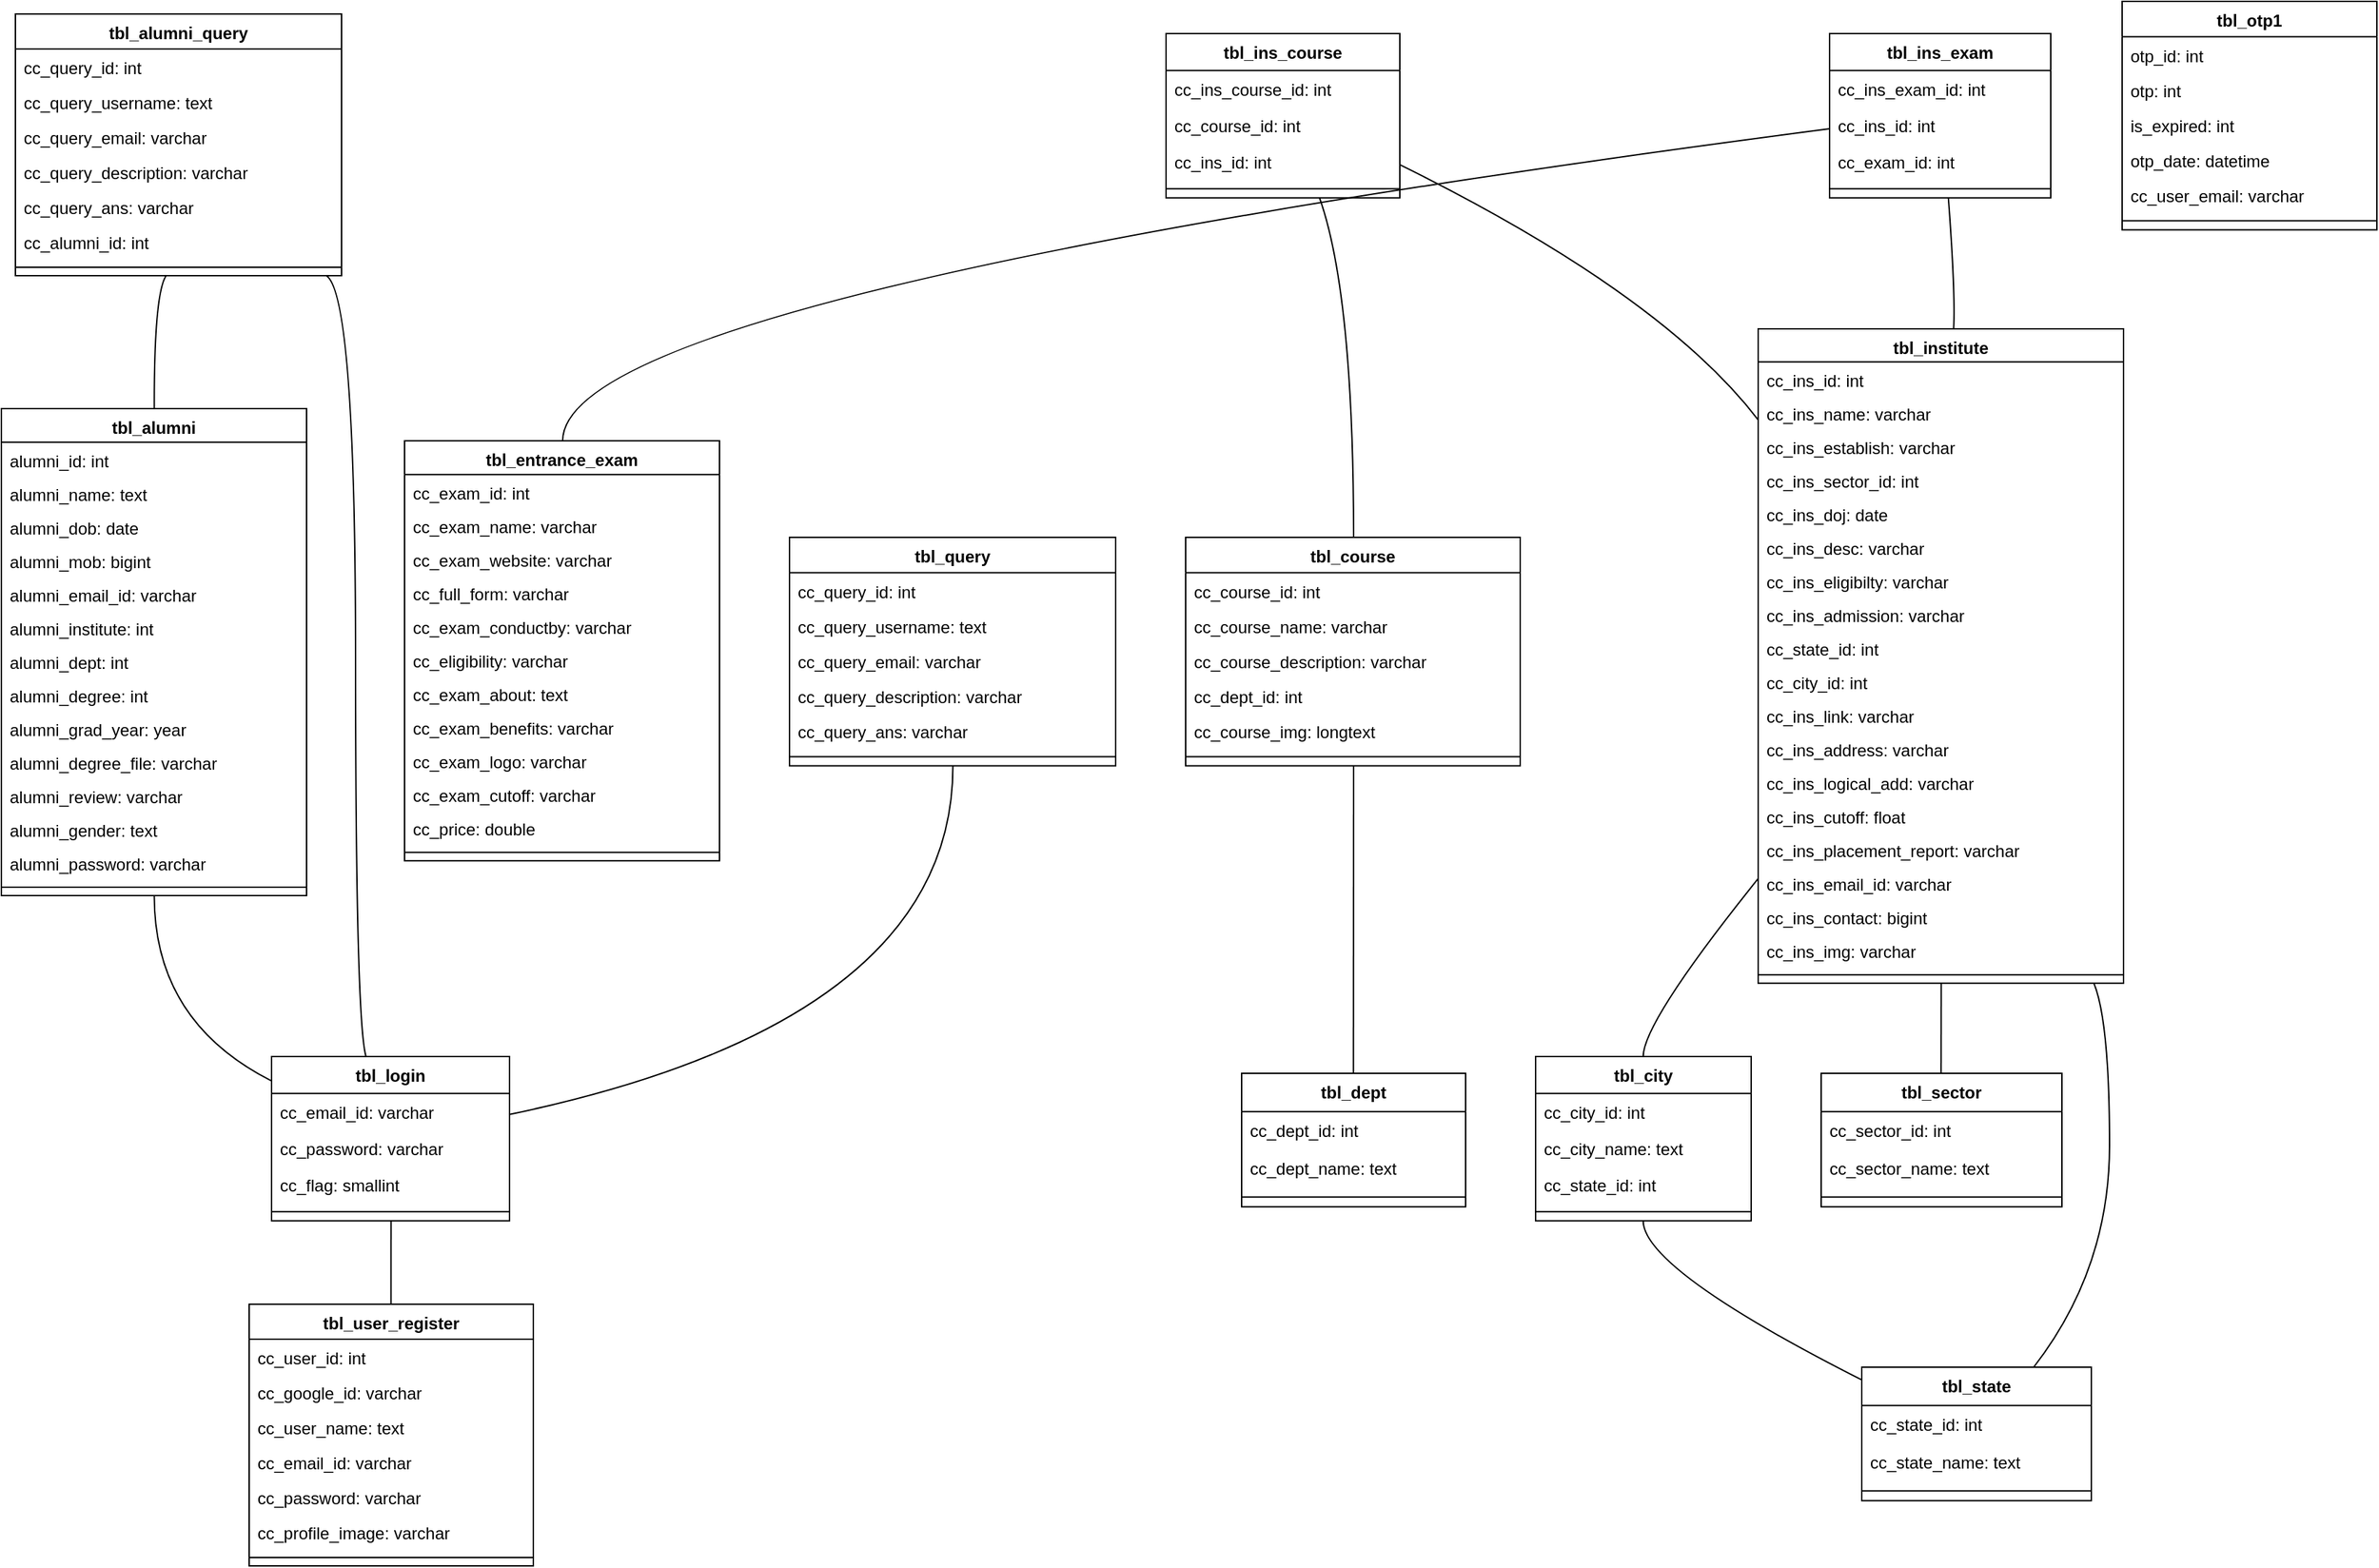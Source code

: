 <mxfile version="24.2.7" type="device">
  <diagram name="Page-1" id="rAlJYgEOW0MZDxXHGkyd">
    <mxGraphModel dx="1214" dy="634" grid="1" gridSize="10" guides="1" tooltips="1" connect="1" arrows="1" fold="1" page="1" pageScale="1" pageWidth="1100" pageHeight="850" math="0" shadow="0">
      <root>
        <mxCell id="0" />
        <mxCell id="1" parent="0" />
        <mxCell id="ZHbSipFLGOcUemErAdvM-1" value="tbl_alumni" style="swimlane;fontStyle=1;align=center;verticalAlign=top;childLayout=stackLayout;horizontal=1;startSize=23.962;horizontalStack=0;resizeParent=1;resizeParentMax=0;resizeLast=0;collapsible=0;marginBottom=0;" vertex="1" parent="1">
          <mxGeometry x="20" y="322" width="218" height="347.962" as="geometry" />
        </mxCell>
        <mxCell id="ZHbSipFLGOcUemErAdvM-2" value="alumni_id: int" style="text;strokeColor=none;fillColor=none;align=left;verticalAlign=top;spacingLeft=4;spacingRight=4;overflow=hidden;rotatable=0;points=[[0,0.5],[1,0.5]];portConstraint=eastwest;" vertex="1" parent="ZHbSipFLGOcUemErAdvM-1">
          <mxGeometry y="23.962" width="218" height="24" as="geometry" />
        </mxCell>
        <mxCell id="ZHbSipFLGOcUemErAdvM-3" value="alumni_name: text" style="text;strokeColor=none;fillColor=none;align=left;verticalAlign=top;spacingLeft=4;spacingRight=4;overflow=hidden;rotatable=0;points=[[0,0.5],[1,0.5]];portConstraint=eastwest;" vertex="1" parent="ZHbSipFLGOcUemErAdvM-1">
          <mxGeometry y="47.962" width="218" height="24" as="geometry" />
        </mxCell>
        <mxCell id="ZHbSipFLGOcUemErAdvM-4" value="alumni_dob: date" style="text;strokeColor=none;fillColor=none;align=left;verticalAlign=top;spacingLeft=4;spacingRight=4;overflow=hidden;rotatable=0;points=[[0,0.5],[1,0.5]];portConstraint=eastwest;" vertex="1" parent="ZHbSipFLGOcUemErAdvM-1">
          <mxGeometry y="71.962" width="218" height="24" as="geometry" />
        </mxCell>
        <mxCell id="ZHbSipFLGOcUemErAdvM-5" value="alumni_mob: bigint" style="text;strokeColor=none;fillColor=none;align=left;verticalAlign=top;spacingLeft=4;spacingRight=4;overflow=hidden;rotatable=0;points=[[0,0.5],[1,0.5]];portConstraint=eastwest;" vertex="1" parent="ZHbSipFLGOcUemErAdvM-1">
          <mxGeometry y="95.962" width="218" height="24" as="geometry" />
        </mxCell>
        <mxCell id="ZHbSipFLGOcUemErAdvM-6" value="alumni_email_id: varchar" style="text;strokeColor=none;fillColor=none;align=left;verticalAlign=top;spacingLeft=4;spacingRight=4;overflow=hidden;rotatable=0;points=[[0,0.5],[1,0.5]];portConstraint=eastwest;" vertex="1" parent="ZHbSipFLGOcUemErAdvM-1">
          <mxGeometry y="119.962" width="218" height="24" as="geometry" />
        </mxCell>
        <mxCell id="ZHbSipFLGOcUemErAdvM-7" value="alumni_institute: int" style="text;strokeColor=none;fillColor=none;align=left;verticalAlign=top;spacingLeft=4;spacingRight=4;overflow=hidden;rotatable=0;points=[[0,0.5],[1,0.5]];portConstraint=eastwest;" vertex="1" parent="ZHbSipFLGOcUemErAdvM-1">
          <mxGeometry y="143.962" width="218" height="24" as="geometry" />
        </mxCell>
        <mxCell id="ZHbSipFLGOcUemErAdvM-8" value="alumni_dept: int" style="text;strokeColor=none;fillColor=none;align=left;verticalAlign=top;spacingLeft=4;spacingRight=4;overflow=hidden;rotatable=0;points=[[0,0.5],[1,0.5]];portConstraint=eastwest;" vertex="1" parent="ZHbSipFLGOcUemErAdvM-1">
          <mxGeometry y="167.962" width="218" height="24" as="geometry" />
        </mxCell>
        <mxCell id="ZHbSipFLGOcUemErAdvM-9" value="alumni_degree: int" style="text;strokeColor=none;fillColor=none;align=left;verticalAlign=top;spacingLeft=4;spacingRight=4;overflow=hidden;rotatable=0;points=[[0,0.5],[1,0.5]];portConstraint=eastwest;" vertex="1" parent="ZHbSipFLGOcUemErAdvM-1">
          <mxGeometry y="191.962" width="218" height="24" as="geometry" />
        </mxCell>
        <mxCell id="ZHbSipFLGOcUemErAdvM-10" value="alumni_grad_year: year" style="text;strokeColor=none;fillColor=none;align=left;verticalAlign=top;spacingLeft=4;spacingRight=4;overflow=hidden;rotatable=0;points=[[0,0.5],[1,0.5]];portConstraint=eastwest;" vertex="1" parent="ZHbSipFLGOcUemErAdvM-1">
          <mxGeometry y="215.962" width="218" height="24" as="geometry" />
        </mxCell>
        <mxCell id="ZHbSipFLGOcUemErAdvM-11" value="alumni_degree_file: varchar" style="text;strokeColor=none;fillColor=none;align=left;verticalAlign=top;spacingLeft=4;spacingRight=4;overflow=hidden;rotatable=0;points=[[0,0.5],[1,0.5]];portConstraint=eastwest;" vertex="1" parent="ZHbSipFLGOcUemErAdvM-1">
          <mxGeometry y="239.962" width="218" height="24" as="geometry" />
        </mxCell>
        <mxCell id="ZHbSipFLGOcUemErAdvM-12" value="alumni_review: varchar" style="text;strokeColor=none;fillColor=none;align=left;verticalAlign=top;spacingLeft=4;spacingRight=4;overflow=hidden;rotatable=0;points=[[0,0.5],[1,0.5]];portConstraint=eastwest;" vertex="1" parent="ZHbSipFLGOcUemErAdvM-1">
          <mxGeometry y="263.962" width="218" height="24" as="geometry" />
        </mxCell>
        <mxCell id="ZHbSipFLGOcUemErAdvM-13" value="alumni_gender: text" style="text;strokeColor=none;fillColor=none;align=left;verticalAlign=top;spacingLeft=4;spacingRight=4;overflow=hidden;rotatable=0;points=[[0,0.5],[1,0.5]];portConstraint=eastwest;" vertex="1" parent="ZHbSipFLGOcUemErAdvM-1">
          <mxGeometry y="287.962" width="218" height="24" as="geometry" />
        </mxCell>
        <mxCell id="ZHbSipFLGOcUemErAdvM-14" value="alumni_password: varchar" style="text;strokeColor=none;fillColor=none;align=left;verticalAlign=top;spacingLeft=4;spacingRight=4;overflow=hidden;rotatable=0;points=[[0,0.5],[1,0.5]];portConstraint=eastwest;" vertex="1" parent="ZHbSipFLGOcUemErAdvM-1">
          <mxGeometry y="311.962" width="218" height="24" as="geometry" />
        </mxCell>
        <mxCell id="ZHbSipFLGOcUemErAdvM-15" style="line;strokeWidth=1;fillColor=none;align=left;verticalAlign=middle;spacingTop=-1;spacingLeft=3;spacingRight=3;rotatable=0;labelPosition=right;points=[];portConstraint=eastwest;strokeColor=inherit;" vertex="1" parent="ZHbSipFLGOcUemErAdvM-1">
          <mxGeometry y="335.962" width="218" height="12" as="geometry" />
        </mxCell>
        <mxCell id="ZHbSipFLGOcUemErAdvM-16" value="tbl_alumni_query" style="swimlane;fontStyle=1;align=center;verticalAlign=top;childLayout=stackLayout;horizontal=1;startSize=24.963;horizontalStack=0;resizeParent=1;resizeParentMax=0;resizeLast=0;collapsible=0;marginBottom=0;" vertex="1" parent="1">
          <mxGeometry x="30" y="40" width="233" height="186.963" as="geometry" />
        </mxCell>
        <mxCell id="ZHbSipFLGOcUemErAdvM-17" value="cc_query_id: int" style="text;strokeColor=none;fillColor=none;align=left;verticalAlign=top;spacingLeft=4;spacingRight=4;overflow=hidden;rotatable=0;points=[[0,0.5],[1,0.5]];portConstraint=eastwest;" vertex="1" parent="ZHbSipFLGOcUemErAdvM-16">
          <mxGeometry y="24.963" width="233" height="25" as="geometry" />
        </mxCell>
        <mxCell id="ZHbSipFLGOcUemErAdvM-18" value="cc_query_username: text" style="text;strokeColor=none;fillColor=none;align=left;verticalAlign=top;spacingLeft=4;spacingRight=4;overflow=hidden;rotatable=0;points=[[0,0.5],[1,0.5]];portConstraint=eastwest;" vertex="1" parent="ZHbSipFLGOcUemErAdvM-16">
          <mxGeometry y="49.963" width="233" height="25" as="geometry" />
        </mxCell>
        <mxCell id="ZHbSipFLGOcUemErAdvM-19" value="cc_query_email: varchar" style="text;strokeColor=none;fillColor=none;align=left;verticalAlign=top;spacingLeft=4;spacingRight=4;overflow=hidden;rotatable=0;points=[[0,0.5],[1,0.5]];portConstraint=eastwest;" vertex="1" parent="ZHbSipFLGOcUemErAdvM-16">
          <mxGeometry y="74.963" width="233" height="25" as="geometry" />
        </mxCell>
        <mxCell id="ZHbSipFLGOcUemErAdvM-20" value="cc_query_description: varchar" style="text;strokeColor=none;fillColor=none;align=left;verticalAlign=top;spacingLeft=4;spacingRight=4;overflow=hidden;rotatable=0;points=[[0,0.5],[1,0.5]];portConstraint=eastwest;" vertex="1" parent="ZHbSipFLGOcUemErAdvM-16">
          <mxGeometry y="99.963" width="233" height="25" as="geometry" />
        </mxCell>
        <mxCell id="ZHbSipFLGOcUemErAdvM-21" value="cc_query_ans: varchar" style="text;strokeColor=none;fillColor=none;align=left;verticalAlign=top;spacingLeft=4;spacingRight=4;overflow=hidden;rotatable=0;points=[[0,0.5],[1,0.5]];portConstraint=eastwest;" vertex="1" parent="ZHbSipFLGOcUemErAdvM-16">
          <mxGeometry y="124.963" width="233" height="25" as="geometry" />
        </mxCell>
        <mxCell id="ZHbSipFLGOcUemErAdvM-22" value="cc_alumni_id: int" style="text;strokeColor=none;fillColor=none;align=left;verticalAlign=top;spacingLeft=4;spacingRight=4;overflow=hidden;rotatable=0;points=[[0,0.5],[1,0.5]];portConstraint=eastwest;" vertex="1" parent="ZHbSipFLGOcUemErAdvM-16">
          <mxGeometry y="149.963" width="233" height="25" as="geometry" />
        </mxCell>
        <mxCell id="ZHbSipFLGOcUemErAdvM-23" style="line;strokeWidth=1;fillColor=none;align=left;verticalAlign=middle;spacingTop=-1;spacingLeft=3;spacingRight=3;rotatable=0;labelPosition=right;points=[];portConstraint=eastwest;strokeColor=inherit;" vertex="1" parent="ZHbSipFLGOcUemErAdvM-16">
          <mxGeometry y="174.963" width="233" height="12" as="geometry" />
        </mxCell>
        <mxCell id="ZHbSipFLGOcUemErAdvM-24" value="tbl_city" style="swimlane;fontStyle=1;align=center;verticalAlign=top;childLayout=stackLayout;horizontal=1;startSize=26.346;horizontalStack=0;resizeParent=1;resizeParentMax=0;resizeLast=0;collapsible=0;marginBottom=0;" vertex="1" parent="1">
          <mxGeometry x="1116" y="785" width="154" height="117.346" as="geometry" />
        </mxCell>
        <mxCell id="ZHbSipFLGOcUemErAdvM-25" value="cc_city_id: int" style="text;strokeColor=none;fillColor=none;align=left;verticalAlign=top;spacingLeft=4;spacingRight=4;overflow=hidden;rotatable=0;points=[[0,0.5],[1,0.5]];portConstraint=eastwest;" vertex="1" parent="ZHbSipFLGOcUemErAdvM-24">
          <mxGeometry y="26.346" width="154" height="26" as="geometry" />
        </mxCell>
        <mxCell id="ZHbSipFLGOcUemErAdvM-26" value="cc_city_name: text" style="text;strokeColor=none;fillColor=none;align=left;verticalAlign=top;spacingLeft=4;spacingRight=4;overflow=hidden;rotatable=0;points=[[0,0.5],[1,0.5]];portConstraint=eastwest;" vertex="1" parent="ZHbSipFLGOcUemErAdvM-24">
          <mxGeometry y="52.346" width="154" height="26" as="geometry" />
        </mxCell>
        <mxCell id="ZHbSipFLGOcUemErAdvM-27" value="cc_state_id: int" style="text;strokeColor=none;fillColor=none;align=left;verticalAlign=top;spacingLeft=4;spacingRight=4;overflow=hidden;rotatable=0;points=[[0,0.5],[1,0.5]];portConstraint=eastwest;" vertex="1" parent="ZHbSipFLGOcUemErAdvM-24">
          <mxGeometry y="78.346" width="154" height="26" as="geometry" />
        </mxCell>
        <mxCell id="ZHbSipFLGOcUemErAdvM-28" style="line;strokeWidth=1;fillColor=none;align=left;verticalAlign=middle;spacingTop=-1;spacingLeft=3;spacingRight=3;rotatable=0;labelPosition=right;points=[];portConstraint=eastwest;strokeColor=inherit;" vertex="1" parent="ZHbSipFLGOcUemErAdvM-24">
          <mxGeometry y="104.346" width="154" height="13" as="geometry" />
        </mxCell>
        <mxCell id="ZHbSipFLGOcUemErAdvM-29" value="tbl_course" style="swimlane;fontStyle=1;align=center;verticalAlign=top;childLayout=stackLayout;horizontal=1;startSize=25.282;horizontalStack=0;resizeParent=1;resizeParentMax=0;resizeLast=0;collapsible=0;marginBottom=0;" vertex="1" parent="1">
          <mxGeometry x="866" y="414" width="239" height="163.282" as="geometry" />
        </mxCell>
        <mxCell id="ZHbSipFLGOcUemErAdvM-30" value="cc_course_id: int" style="text;strokeColor=none;fillColor=none;align=left;verticalAlign=top;spacingLeft=4;spacingRight=4;overflow=hidden;rotatable=0;points=[[0,0.5],[1,0.5]];portConstraint=eastwest;" vertex="1" parent="ZHbSipFLGOcUemErAdvM-29">
          <mxGeometry y="25.282" width="239" height="25" as="geometry" />
        </mxCell>
        <mxCell id="ZHbSipFLGOcUemErAdvM-31" value="cc_course_name: varchar" style="text;strokeColor=none;fillColor=none;align=left;verticalAlign=top;spacingLeft=4;spacingRight=4;overflow=hidden;rotatable=0;points=[[0,0.5],[1,0.5]];portConstraint=eastwest;" vertex="1" parent="ZHbSipFLGOcUemErAdvM-29">
          <mxGeometry y="50.282" width="239" height="25" as="geometry" />
        </mxCell>
        <mxCell id="ZHbSipFLGOcUemErAdvM-32" value="cc_course_description: varchar" style="text;strokeColor=none;fillColor=none;align=left;verticalAlign=top;spacingLeft=4;spacingRight=4;overflow=hidden;rotatable=0;points=[[0,0.5],[1,0.5]];portConstraint=eastwest;" vertex="1" parent="ZHbSipFLGOcUemErAdvM-29">
          <mxGeometry y="75.282" width="239" height="25" as="geometry" />
        </mxCell>
        <mxCell id="ZHbSipFLGOcUemErAdvM-33" value="cc_dept_id: int" style="text;strokeColor=none;fillColor=none;align=left;verticalAlign=top;spacingLeft=4;spacingRight=4;overflow=hidden;rotatable=0;points=[[0,0.5],[1,0.5]];portConstraint=eastwest;" vertex="1" parent="ZHbSipFLGOcUemErAdvM-29">
          <mxGeometry y="100.282" width="239" height="25" as="geometry" />
        </mxCell>
        <mxCell id="ZHbSipFLGOcUemErAdvM-34" value="cc_course_img: longtext" style="text;strokeColor=none;fillColor=none;align=left;verticalAlign=top;spacingLeft=4;spacingRight=4;overflow=hidden;rotatable=0;points=[[0,0.5],[1,0.5]];portConstraint=eastwest;" vertex="1" parent="ZHbSipFLGOcUemErAdvM-29">
          <mxGeometry y="125.282" width="239" height="25" as="geometry" />
        </mxCell>
        <mxCell id="ZHbSipFLGOcUemErAdvM-35" style="line;strokeWidth=1;fillColor=none;align=left;verticalAlign=middle;spacingTop=-1;spacingLeft=3;spacingRight=3;rotatable=0;labelPosition=right;points=[];portConstraint=eastwest;strokeColor=inherit;" vertex="1" parent="ZHbSipFLGOcUemErAdvM-29">
          <mxGeometry y="150.282" width="239" height="13" as="geometry" />
        </mxCell>
        <mxCell id="ZHbSipFLGOcUemErAdvM-36" value="tbl_dept" style="swimlane;fontStyle=1;align=center;verticalAlign=top;childLayout=stackLayout;horizontal=1;startSize=27.333;horizontalStack=0;resizeParent=1;resizeParentMax=0;resizeLast=0;collapsible=0;marginBottom=0;" vertex="1" parent="1">
          <mxGeometry x="906" y="797" width="160" height="95.333" as="geometry" />
        </mxCell>
        <mxCell id="ZHbSipFLGOcUemErAdvM-37" value="cc_dept_id: int" style="text;strokeColor=none;fillColor=none;align=left;verticalAlign=top;spacingLeft=4;spacingRight=4;overflow=hidden;rotatable=0;points=[[0,0.5],[1,0.5]];portConstraint=eastwest;" vertex="1" parent="ZHbSipFLGOcUemErAdvM-36">
          <mxGeometry y="27.333" width="160" height="27" as="geometry" />
        </mxCell>
        <mxCell id="ZHbSipFLGOcUemErAdvM-38" value="cc_dept_name: text" style="text;strokeColor=none;fillColor=none;align=left;verticalAlign=top;spacingLeft=4;spacingRight=4;overflow=hidden;rotatable=0;points=[[0,0.5],[1,0.5]];portConstraint=eastwest;" vertex="1" parent="ZHbSipFLGOcUemErAdvM-36">
          <mxGeometry y="54.333" width="160" height="27" as="geometry" />
        </mxCell>
        <mxCell id="ZHbSipFLGOcUemErAdvM-39" style="line;strokeWidth=1;fillColor=none;align=left;verticalAlign=middle;spacingTop=-1;spacingLeft=3;spacingRight=3;rotatable=0;labelPosition=right;points=[];portConstraint=eastwest;strokeColor=inherit;" vertex="1" parent="ZHbSipFLGOcUemErAdvM-36">
          <mxGeometry y="81.333" width="160" height="14" as="geometry" />
        </mxCell>
        <mxCell id="ZHbSipFLGOcUemErAdvM-40" value="tbl_entrance_exam" style="swimlane;fontStyle=1;align=center;verticalAlign=top;childLayout=stackLayout;horizontal=1;startSize=24.133;horizontalStack=0;resizeParent=1;resizeParentMax=0;resizeLast=0;collapsible=0;marginBottom=0;" vertex="1" parent="1">
          <mxGeometry x="308" y="345" width="225" height="300.133" as="geometry" />
        </mxCell>
        <mxCell id="ZHbSipFLGOcUemErAdvM-41" value="cc_exam_id: int" style="text;strokeColor=none;fillColor=none;align=left;verticalAlign=top;spacingLeft=4;spacingRight=4;overflow=hidden;rotatable=0;points=[[0,0.5],[1,0.5]];portConstraint=eastwest;" vertex="1" parent="ZHbSipFLGOcUemErAdvM-40">
          <mxGeometry y="24.133" width="225" height="24" as="geometry" />
        </mxCell>
        <mxCell id="ZHbSipFLGOcUemErAdvM-42" value="cc_exam_name: varchar" style="text;strokeColor=none;fillColor=none;align=left;verticalAlign=top;spacingLeft=4;spacingRight=4;overflow=hidden;rotatable=0;points=[[0,0.5],[1,0.5]];portConstraint=eastwest;" vertex="1" parent="ZHbSipFLGOcUemErAdvM-40">
          <mxGeometry y="48.133" width="225" height="24" as="geometry" />
        </mxCell>
        <mxCell id="ZHbSipFLGOcUemErAdvM-43" value="cc_exam_website: varchar" style="text;strokeColor=none;fillColor=none;align=left;verticalAlign=top;spacingLeft=4;spacingRight=4;overflow=hidden;rotatable=0;points=[[0,0.5],[1,0.5]];portConstraint=eastwest;" vertex="1" parent="ZHbSipFLGOcUemErAdvM-40">
          <mxGeometry y="72.133" width="225" height="24" as="geometry" />
        </mxCell>
        <mxCell id="ZHbSipFLGOcUemErAdvM-44" value="cc_full_form: varchar" style="text;strokeColor=none;fillColor=none;align=left;verticalAlign=top;spacingLeft=4;spacingRight=4;overflow=hidden;rotatable=0;points=[[0,0.5],[1,0.5]];portConstraint=eastwest;" vertex="1" parent="ZHbSipFLGOcUemErAdvM-40">
          <mxGeometry y="96.133" width="225" height="24" as="geometry" />
        </mxCell>
        <mxCell id="ZHbSipFLGOcUemErAdvM-45" value="cc_exam_conductby: varchar" style="text;strokeColor=none;fillColor=none;align=left;verticalAlign=top;spacingLeft=4;spacingRight=4;overflow=hidden;rotatable=0;points=[[0,0.5],[1,0.5]];portConstraint=eastwest;" vertex="1" parent="ZHbSipFLGOcUemErAdvM-40">
          <mxGeometry y="120.133" width="225" height="24" as="geometry" />
        </mxCell>
        <mxCell id="ZHbSipFLGOcUemErAdvM-46" value="cc_eligibility: varchar" style="text;strokeColor=none;fillColor=none;align=left;verticalAlign=top;spacingLeft=4;spacingRight=4;overflow=hidden;rotatable=0;points=[[0,0.5],[1,0.5]];portConstraint=eastwest;" vertex="1" parent="ZHbSipFLGOcUemErAdvM-40">
          <mxGeometry y="144.133" width="225" height="24" as="geometry" />
        </mxCell>
        <mxCell id="ZHbSipFLGOcUemErAdvM-47" value="cc_exam_about: text" style="text;strokeColor=none;fillColor=none;align=left;verticalAlign=top;spacingLeft=4;spacingRight=4;overflow=hidden;rotatable=0;points=[[0,0.5],[1,0.5]];portConstraint=eastwest;" vertex="1" parent="ZHbSipFLGOcUemErAdvM-40">
          <mxGeometry y="168.133" width="225" height="24" as="geometry" />
        </mxCell>
        <mxCell id="ZHbSipFLGOcUemErAdvM-48" value="cc_exam_benefits: varchar" style="text;strokeColor=none;fillColor=none;align=left;verticalAlign=top;spacingLeft=4;spacingRight=4;overflow=hidden;rotatable=0;points=[[0,0.5],[1,0.5]];portConstraint=eastwest;" vertex="1" parent="ZHbSipFLGOcUemErAdvM-40">
          <mxGeometry y="192.133" width="225" height="24" as="geometry" />
        </mxCell>
        <mxCell id="ZHbSipFLGOcUemErAdvM-49" value="cc_exam_logo: varchar" style="text;strokeColor=none;fillColor=none;align=left;verticalAlign=top;spacingLeft=4;spacingRight=4;overflow=hidden;rotatable=0;points=[[0,0.5],[1,0.5]];portConstraint=eastwest;" vertex="1" parent="ZHbSipFLGOcUemErAdvM-40">
          <mxGeometry y="216.133" width="225" height="24" as="geometry" />
        </mxCell>
        <mxCell id="ZHbSipFLGOcUemErAdvM-50" value="cc_exam_cutoff: varchar" style="text;strokeColor=none;fillColor=none;align=left;verticalAlign=top;spacingLeft=4;spacingRight=4;overflow=hidden;rotatable=0;points=[[0,0.5],[1,0.5]];portConstraint=eastwest;" vertex="1" parent="ZHbSipFLGOcUemErAdvM-40">
          <mxGeometry y="240.133" width="225" height="24" as="geometry" />
        </mxCell>
        <mxCell id="ZHbSipFLGOcUemErAdvM-51" value="cc_price: double" style="text;strokeColor=none;fillColor=none;align=left;verticalAlign=top;spacingLeft=4;spacingRight=4;overflow=hidden;rotatable=0;points=[[0,0.5],[1,0.5]];portConstraint=eastwest;" vertex="1" parent="ZHbSipFLGOcUemErAdvM-40">
          <mxGeometry y="264.133" width="225" height="24" as="geometry" />
        </mxCell>
        <mxCell id="ZHbSipFLGOcUemErAdvM-52" style="line;strokeWidth=1;fillColor=none;align=left;verticalAlign=middle;spacingTop=-1;spacingLeft=3;spacingRight=3;rotatable=0;labelPosition=right;points=[];portConstraint=eastwest;strokeColor=inherit;" vertex="1" parent="ZHbSipFLGOcUemErAdvM-40">
          <mxGeometry y="288.133" width="225" height="12" as="geometry" />
        </mxCell>
        <mxCell id="ZHbSipFLGOcUemErAdvM-53" value="tbl_institute" style="swimlane;fontStyle=1;align=center;verticalAlign=top;childLayout=stackLayout;horizontal=1;startSize=23.687;horizontalStack=0;resizeParent=1;resizeParentMax=0;resizeLast=0;collapsible=0;marginBottom=0;" vertex="1" parent="1">
          <mxGeometry x="1275" y="265" width="261" height="467.687" as="geometry" />
        </mxCell>
        <mxCell id="ZHbSipFLGOcUemErAdvM-54" value="cc_ins_id: int" style="text;strokeColor=none;fillColor=none;align=left;verticalAlign=top;spacingLeft=4;spacingRight=4;overflow=hidden;rotatable=0;points=[[0,0.5],[1,0.5]];portConstraint=eastwest;" vertex="1" parent="ZHbSipFLGOcUemErAdvM-53">
          <mxGeometry y="23.687" width="261" height="24" as="geometry" />
        </mxCell>
        <mxCell id="ZHbSipFLGOcUemErAdvM-55" value="cc_ins_name: varchar" style="text;strokeColor=none;fillColor=none;align=left;verticalAlign=top;spacingLeft=4;spacingRight=4;overflow=hidden;rotatable=0;points=[[0,0.5],[1,0.5]];portConstraint=eastwest;" vertex="1" parent="ZHbSipFLGOcUemErAdvM-53">
          <mxGeometry y="47.687" width="261" height="24" as="geometry" />
        </mxCell>
        <mxCell id="ZHbSipFLGOcUemErAdvM-56" value="cc_ins_establish: varchar" style="text;strokeColor=none;fillColor=none;align=left;verticalAlign=top;spacingLeft=4;spacingRight=4;overflow=hidden;rotatable=0;points=[[0,0.5],[1,0.5]];portConstraint=eastwest;" vertex="1" parent="ZHbSipFLGOcUemErAdvM-53">
          <mxGeometry y="71.687" width="261" height="24" as="geometry" />
        </mxCell>
        <mxCell id="ZHbSipFLGOcUemErAdvM-57" value="cc_ins_sector_id: int" style="text;strokeColor=none;fillColor=none;align=left;verticalAlign=top;spacingLeft=4;spacingRight=4;overflow=hidden;rotatable=0;points=[[0,0.5],[1,0.5]];portConstraint=eastwest;" vertex="1" parent="ZHbSipFLGOcUemErAdvM-53">
          <mxGeometry y="95.687" width="261" height="24" as="geometry" />
        </mxCell>
        <mxCell id="ZHbSipFLGOcUemErAdvM-58" value="cc_ins_doj: date" style="text;strokeColor=none;fillColor=none;align=left;verticalAlign=top;spacingLeft=4;spacingRight=4;overflow=hidden;rotatable=0;points=[[0,0.5],[1,0.5]];portConstraint=eastwest;" vertex="1" parent="ZHbSipFLGOcUemErAdvM-53">
          <mxGeometry y="119.687" width="261" height="24" as="geometry" />
        </mxCell>
        <mxCell id="ZHbSipFLGOcUemErAdvM-59" value="cc_ins_desc: varchar" style="text;strokeColor=none;fillColor=none;align=left;verticalAlign=top;spacingLeft=4;spacingRight=4;overflow=hidden;rotatable=0;points=[[0,0.5],[1,0.5]];portConstraint=eastwest;" vertex="1" parent="ZHbSipFLGOcUemErAdvM-53">
          <mxGeometry y="143.687" width="261" height="24" as="geometry" />
        </mxCell>
        <mxCell id="ZHbSipFLGOcUemErAdvM-60" value="cc_ins_eligibilty: varchar" style="text;strokeColor=none;fillColor=none;align=left;verticalAlign=top;spacingLeft=4;spacingRight=4;overflow=hidden;rotatable=0;points=[[0,0.5],[1,0.5]];portConstraint=eastwest;" vertex="1" parent="ZHbSipFLGOcUemErAdvM-53">
          <mxGeometry y="167.687" width="261" height="24" as="geometry" />
        </mxCell>
        <mxCell id="ZHbSipFLGOcUemErAdvM-61" value="cc_ins_admission: varchar" style="text;strokeColor=none;fillColor=none;align=left;verticalAlign=top;spacingLeft=4;spacingRight=4;overflow=hidden;rotatable=0;points=[[0,0.5],[1,0.5]];portConstraint=eastwest;" vertex="1" parent="ZHbSipFLGOcUemErAdvM-53">
          <mxGeometry y="191.687" width="261" height="24" as="geometry" />
        </mxCell>
        <mxCell id="ZHbSipFLGOcUemErAdvM-62" value="cc_state_id: int" style="text;strokeColor=none;fillColor=none;align=left;verticalAlign=top;spacingLeft=4;spacingRight=4;overflow=hidden;rotatable=0;points=[[0,0.5],[1,0.5]];portConstraint=eastwest;" vertex="1" parent="ZHbSipFLGOcUemErAdvM-53">
          <mxGeometry y="215.687" width="261" height="24" as="geometry" />
        </mxCell>
        <mxCell id="ZHbSipFLGOcUemErAdvM-63" value="cc_city_id: int" style="text;strokeColor=none;fillColor=none;align=left;verticalAlign=top;spacingLeft=4;spacingRight=4;overflow=hidden;rotatable=0;points=[[0,0.5],[1,0.5]];portConstraint=eastwest;" vertex="1" parent="ZHbSipFLGOcUemErAdvM-53">
          <mxGeometry y="239.687" width="261" height="24" as="geometry" />
        </mxCell>
        <mxCell id="ZHbSipFLGOcUemErAdvM-64" value="cc_ins_link: varchar" style="text;strokeColor=none;fillColor=none;align=left;verticalAlign=top;spacingLeft=4;spacingRight=4;overflow=hidden;rotatable=0;points=[[0,0.5],[1,0.5]];portConstraint=eastwest;" vertex="1" parent="ZHbSipFLGOcUemErAdvM-53">
          <mxGeometry y="263.687" width="261" height="24" as="geometry" />
        </mxCell>
        <mxCell id="ZHbSipFLGOcUemErAdvM-65" value="cc_ins_address: varchar" style="text;strokeColor=none;fillColor=none;align=left;verticalAlign=top;spacingLeft=4;spacingRight=4;overflow=hidden;rotatable=0;points=[[0,0.5],[1,0.5]];portConstraint=eastwest;" vertex="1" parent="ZHbSipFLGOcUemErAdvM-53">
          <mxGeometry y="287.687" width="261" height="24" as="geometry" />
        </mxCell>
        <mxCell id="ZHbSipFLGOcUemErAdvM-66" value="cc_ins_logical_add: varchar" style="text;strokeColor=none;fillColor=none;align=left;verticalAlign=top;spacingLeft=4;spacingRight=4;overflow=hidden;rotatable=0;points=[[0,0.5],[1,0.5]];portConstraint=eastwest;" vertex="1" parent="ZHbSipFLGOcUemErAdvM-53">
          <mxGeometry y="311.687" width="261" height="24" as="geometry" />
        </mxCell>
        <mxCell id="ZHbSipFLGOcUemErAdvM-67" value="cc_ins_cutoff: float" style="text;strokeColor=none;fillColor=none;align=left;verticalAlign=top;spacingLeft=4;spacingRight=4;overflow=hidden;rotatable=0;points=[[0,0.5],[1,0.5]];portConstraint=eastwest;" vertex="1" parent="ZHbSipFLGOcUemErAdvM-53">
          <mxGeometry y="335.687" width="261" height="24" as="geometry" />
        </mxCell>
        <mxCell id="ZHbSipFLGOcUemErAdvM-68" value="cc_ins_placement_report: varchar" style="text;strokeColor=none;fillColor=none;align=left;verticalAlign=top;spacingLeft=4;spacingRight=4;overflow=hidden;rotatable=0;points=[[0,0.5],[1,0.5]];portConstraint=eastwest;" vertex="1" parent="ZHbSipFLGOcUemErAdvM-53">
          <mxGeometry y="359.687" width="261" height="24" as="geometry" />
        </mxCell>
        <mxCell id="ZHbSipFLGOcUemErAdvM-69" value="cc_ins_email_id: varchar" style="text;strokeColor=none;fillColor=none;align=left;verticalAlign=top;spacingLeft=4;spacingRight=4;overflow=hidden;rotatable=0;points=[[0,0.5],[1,0.5]];portConstraint=eastwest;" vertex="1" parent="ZHbSipFLGOcUemErAdvM-53">
          <mxGeometry y="383.687" width="261" height="24" as="geometry" />
        </mxCell>
        <mxCell id="ZHbSipFLGOcUemErAdvM-70" value="cc_ins_contact: bigint" style="text;strokeColor=none;fillColor=none;align=left;verticalAlign=top;spacingLeft=4;spacingRight=4;overflow=hidden;rotatable=0;points=[[0,0.5],[1,0.5]];portConstraint=eastwest;" vertex="1" parent="ZHbSipFLGOcUemErAdvM-53">
          <mxGeometry y="407.687" width="261" height="24" as="geometry" />
        </mxCell>
        <mxCell id="ZHbSipFLGOcUemErAdvM-71" value="cc_ins_img: varchar" style="text;strokeColor=none;fillColor=none;align=left;verticalAlign=top;spacingLeft=4;spacingRight=4;overflow=hidden;rotatable=0;points=[[0,0.5],[1,0.5]];portConstraint=eastwest;" vertex="1" parent="ZHbSipFLGOcUemErAdvM-53">
          <mxGeometry y="431.687" width="261" height="24" as="geometry" />
        </mxCell>
        <mxCell id="ZHbSipFLGOcUemErAdvM-72" style="line;strokeWidth=1;fillColor=none;align=left;verticalAlign=middle;spacingTop=-1;spacingLeft=3;spacingRight=3;rotatable=0;labelPosition=right;points=[];portConstraint=eastwest;strokeColor=inherit;" vertex="1" parent="ZHbSipFLGOcUemErAdvM-53">
          <mxGeometry y="455.687" width="261" height="12" as="geometry" />
        </mxCell>
        <mxCell id="ZHbSipFLGOcUemErAdvM-73" value="tbl_ins_course" style="swimlane;fontStyle=1;align=center;verticalAlign=top;childLayout=stackLayout;horizontal=1;startSize=26.346;horizontalStack=0;resizeParent=1;resizeParentMax=0;resizeLast=0;collapsible=0;marginBottom=0;" vertex="1" parent="1">
          <mxGeometry x="852" y="54" width="167" height="117.346" as="geometry" />
        </mxCell>
        <mxCell id="ZHbSipFLGOcUemErAdvM-74" value="cc_ins_course_id: int" style="text;strokeColor=none;fillColor=none;align=left;verticalAlign=top;spacingLeft=4;spacingRight=4;overflow=hidden;rotatable=0;points=[[0,0.5],[1,0.5]];portConstraint=eastwest;" vertex="1" parent="ZHbSipFLGOcUemErAdvM-73">
          <mxGeometry y="26.346" width="167" height="26" as="geometry" />
        </mxCell>
        <mxCell id="ZHbSipFLGOcUemErAdvM-75" value="cc_course_id: int" style="text;strokeColor=none;fillColor=none;align=left;verticalAlign=top;spacingLeft=4;spacingRight=4;overflow=hidden;rotatable=0;points=[[0,0.5],[1,0.5]];portConstraint=eastwest;" vertex="1" parent="ZHbSipFLGOcUemErAdvM-73">
          <mxGeometry y="52.346" width="167" height="26" as="geometry" />
        </mxCell>
        <mxCell id="ZHbSipFLGOcUemErAdvM-76" value="cc_ins_id: int" style="text;strokeColor=none;fillColor=none;align=left;verticalAlign=top;spacingLeft=4;spacingRight=4;overflow=hidden;rotatable=0;points=[[0,0.5],[1,0.5]];portConstraint=eastwest;" vertex="1" parent="ZHbSipFLGOcUemErAdvM-73">
          <mxGeometry y="78.346" width="167" height="26" as="geometry" />
        </mxCell>
        <mxCell id="ZHbSipFLGOcUemErAdvM-77" style="line;strokeWidth=1;fillColor=none;align=left;verticalAlign=middle;spacingTop=-1;spacingLeft=3;spacingRight=3;rotatable=0;labelPosition=right;points=[];portConstraint=eastwest;strokeColor=inherit;" vertex="1" parent="ZHbSipFLGOcUemErAdvM-73">
          <mxGeometry y="104.346" width="167" height="13" as="geometry" />
        </mxCell>
        <mxCell id="ZHbSipFLGOcUemErAdvM-78" value="tbl_ins_exam" style="swimlane;fontStyle=1;align=center;verticalAlign=top;childLayout=stackLayout;horizontal=1;startSize=26.346;horizontalStack=0;resizeParent=1;resizeParentMax=0;resizeLast=0;collapsible=0;marginBottom=0;" vertex="1" parent="1">
          <mxGeometry x="1326" y="54" width="158" height="117.346" as="geometry" />
        </mxCell>
        <mxCell id="ZHbSipFLGOcUemErAdvM-79" value="cc_ins_exam_id: int" style="text;strokeColor=none;fillColor=none;align=left;verticalAlign=top;spacingLeft=4;spacingRight=4;overflow=hidden;rotatable=0;points=[[0,0.5],[1,0.5]];portConstraint=eastwest;" vertex="1" parent="ZHbSipFLGOcUemErAdvM-78">
          <mxGeometry y="26.346" width="158" height="26" as="geometry" />
        </mxCell>
        <mxCell id="ZHbSipFLGOcUemErAdvM-80" value="cc_ins_id: int" style="text;strokeColor=none;fillColor=none;align=left;verticalAlign=top;spacingLeft=4;spacingRight=4;overflow=hidden;rotatable=0;points=[[0,0.5],[1,0.5]];portConstraint=eastwest;" vertex="1" parent="ZHbSipFLGOcUemErAdvM-78">
          <mxGeometry y="52.346" width="158" height="26" as="geometry" />
        </mxCell>
        <mxCell id="ZHbSipFLGOcUemErAdvM-81" value="cc_exam_id: int" style="text;strokeColor=none;fillColor=none;align=left;verticalAlign=top;spacingLeft=4;spacingRight=4;overflow=hidden;rotatable=0;points=[[0,0.5],[1,0.5]];portConstraint=eastwest;" vertex="1" parent="ZHbSipFLGOcUemErAdvM-78">
          <mxGeometry y="78.346" width="158" height="26" as="geometry" />
        </mxCell>
        <mxCell id="ZHbSipFLGOcUemErAdvM-82" style="line;strokeWidth=1;fillColor=none;align=left;verticalAlign=middle;spacingTop=-1;spacingLeft=3;spacingRight=3;rotatable=0;labelPosition=right;points=[];portConstraint=eastwest;strokeColor=inherit;" vertex="1" parent="ZHbSipFLGOcUemErAdvM-78">
          <mxGeometry y="104.346" width="158" height="13" as="geometry" />
        </mxCell>
        <mxCell id="ZHbSipFLGOcUemErAdvM-83" value="tbl_login" style="swimlane;fontStyle=1;align=center;verticalAlign=top;childLayout=stackLayout;horizontal=1;startSize=26.346;horizontalStack=0;resizeParent=1;resizeParentMax=0;resizeLast=0;collapsible=0;marginBottom=0;" vertex="1" parent="1">
          <mxGeometry x="213" y="785" width="170" height="117.346" as="geometry" />
        </mxCell>
        <mxCell id="ZHbSipFLGOcUemErAdvM-84" value="cc_email_id: varchar" style="text;strokeColor=none;fillColor=none;align=left;verticalAlign=top;spacingLeft=4;spacingRight=4;overflow=hidden;rotatable=0;points=[[0,0.5],[1,0.5]];portConstraint=eastwest;" vertex="1" parent="ZHbSipFLGOcUemErAdvM-83">
          <mxGeometry y="26.346" width="170" height="26" as="geometry" />
        </mxCell>
        <mxCell id="ZHbSipFLGOcUemErAdvM-85" value="cc_password: varchar" style="text;strokeColor=none;fillColor=none;align=left;verticalAlign=top;spacingLeft=4;spacingRight=4;overflow=hidden;rotatable=0;points=[[0,0.5],[1,0.5]];portConstraint=eastwest;" vertex="1" parent="ZHbSipFLGOcUemErAdvM-83">
          <mxGeometry y="52.346" width="170" height="26" as="geometry" />
        </mxCell>
        <mxCell id="ZHbSipFLGOcUemErAdvM-86" value="cc_flag: smallint" style="text;strokeColor=none;fillColor=none;align=left;verticalAlign=top;spacingLeft=4;spacingRight=4;overflow=hidden;rotatable=0;points=[[0,0.5],[1,0.5]];portConstraint=eastwest;" vertex="1" parent="ZHbSipFLGOcUemErAdvM-83">
          <mxGeometry y="78.346" width="170" height="26" as="geometry" />
        </mxCell>
        <mxCell id="ZHbSipFLGOcUemErAdvM-87" style="line;strokeWidth=1;fillColor=none;align=left;verticalAlign=middle;spacingTop=-1;spacingLeft=3;spacingRight=3;rotatable=0;labelPosition=right;points=[];portConstraint=eastwest;strokeColor=inherit;" vertex="1" parent="ZHbSipFLGOcUemErAdvM-83">
          <mxGeometry y="104.346" width="170" height="13" as="geometry" />
        </mxCell>
        <mxCell id="ZHbSipFLGOcUemErAdvM-88" value="tbl_otp1" style="swimlane;fontStyle=1;align=center;verticalAlign=top;childLayout=stackLayout;horizontal=1;startSize=25.282;horizontalStack=0;resizeParent=1;resizeParentMax=0;resizeLast=0;collapsible=0;marginBottom=0;" vertex="1" parent="1">
          <mxGeometry x="1535" y="31" width="182" height="163.282" as="geometry" />
        </mxCell>
        <mxCell id="ZHbSipFLGOcUemErAdvM-89" value="otp_id: int" style="text;strokeColor=none;fillColor=none;align=left;verticalAlign=top;spacingLeft=4;spacingRight=4;overflow=hidden;rotatable=0;points=[[0,0.5],[1,0.5]];portConstraint=eastwest;" vertex="1" parent="ZHbSipFLGOcUemErAdvM-88">
          <mxGeometry y="25.282" width="182" height="25" as="geometry" />
        </mxCell>
        <mxCell id="ZHbSipFLGOcUemErAdvM-90" value="otp: int" style="text;strokeColor=none;fillColor=none;align=left;verticalAlign=top;spacingLeft=4;spacingRight=4;overflow=hidden;rotatable=0;points=[[0,0.5],[1,0.5]];portConstraint=eastwest;" vertex="1" parent="ZHbSipFLGOcUemErAdvM-88">
          <mxGeometry y="50.282" width="182" height="25" as="geometry" />
        </mxCell>
        <mxCell id="ZHbSipFLGOcUemErAdvM-91" value="is_expired: int" style="text;strokeColor=none;fillColor=none;align=left;verticalAlign=top;spacingLeft=4;spacingRight=4;overflow=hidden;rotatable=0;points=[[0,0.5],[1,0.5]];portConstraint=eastwest;" vertex="1" parent="ZHbSipFLGOcUemErAdvM-88">
          <mxGeometry y="75.282" width="182" height="25" as="geometry" />
        </mxCell>
        <mxCell id="ZHbSipFLGOcUemErAdvM-92" value="otp_date: datetime" style="text;strokeColor=none;fillColor=none;align=left;verticalAlign=top;spacingLeft=4;spacingRight=4;overflow=hidden;rotatable=0;points=[[0,0.5],[1,0.5]];portConstraint=eastwest;" vertex="1" parent="ZHbSipFLGOcUemErAdvM-88">
          <mxGeometry y="100.282" width="182" height="25" as="geometry" />
        </mxCell>
        <mxCell id="ZHbSipFLGOcUemErAdvM-93" value="cc_user_email: varchar" style="text;strokeColor=none;fillColor=none;align=left;verticalAlign=top;spacingLeft=4;spacingRight=4;overflow=hidden;rotatable=0;points=[[0,0.5],[1,0.5]];portConstraint=eastwest;" vertex="1" parent="ZHbSipFLGOcUemErAdvM-88">
          <mxGeometry y="125.282" width="182" height="25" as="geometry" />
        </mxCell>
        <mxCell id="ZHbSipFLGOcUemErAdvM-94" style="line;strokeWidth=1;fillColor=none;align=left;verticalAlign=middle;spacingTop=-1;spacingLeft=3;spacingRight=3;rotatable=0;labelPosition=right;points=[];portConstraint=eastwest;strokeColor=inherit;" vertex="1" parent="ZHbSipFLGOcUemErAdvM-88">
          <mxGeometry y="150.282" width="182" height="13" as="geometry" />
        </mxCell>
        <mxCell id="ZHbSipFLGOcUemErAdvM-95" value="tbl_query" style="swimlane;fontStyle=1;align=center;verticalAlign=top;childLayout=stackLayout;horizontal=1;startSize=25.282;horizontalStack=0;resizeParent=1;resizeParentMax=0;resizeLast=0;collapsible=0;marginBottom=0;" vertex="1" parent="1">
          <mxGeometry x="583" y="414" width="233" height="163.282" as="geometry" />
        </mxCell>
        <mxCell id="ZHbSipFLGOcUemErAdvM-96" value="cc_query_id: int" style="text;strokeColor=none;fillColor=none;align=left;verticalAlign=top;spacingLeft=4;spacingRight=4;overflow=hidden;rotatable=0;points=[[0,0.5],[1,0.5]];portConstraint=eastwest;" vertex="1" parent="ZHbSipFLGOcUemErAdvM-95">
          <mxGeometry y="25.282" width="233" height="25" as="geometry" />
        </mxCell>
        <mxCell id="ZHbSipFLGOcUemErAdvM-97" value="cc_query_username: text" style="text;strokeColor=none;fillColor=none;align=left;verticalAlign=top;spacingLeft=4;spacingRight=4;overflow=hidden;rotatable=0;points=[[0,0.5],[1,0.5]];portConstraint=eastwest;" vertex="1" parent="ZHbSipFLGOcUemErAdvM-95">
          <mxGeometry y="50.282" width="233" height="25" as="geometry" />
        </mxCell>
        <mxCell id="ZHbSipFLGOcUemErAdvM-98" value="cc_query_email: varchar" style="text;strokeColor=none;fillColor=none;align=left;verticalAlign=top;spacingLeft=4;spacingRight=4;overflow=hidden;rotatable=0;points=[[0,0.5],[1,0.5]];portConstraint=eastwest;" vertex="1" parent="ZHbSipFLGOcUemErAdvM-95">
          <mxGeometry y="75.282" width="233" height="25" as="geometry" />
        </mxCell>
        <mxCell id="ZHbSipFLGOcUemErAdvM-99" value="cc_query_description: varchar" style="text;strokeColor=none;fillColor=none;align=left;verticalAlign=top;spacingLeft=4;spacingRight=4;overflow=hidden;rotatable=0;points=[[0,0.5],[1,0.5]];portConstraint=eastwest;" vertex="1" parent="ZHbSipFLGOcUemErAdvM-95">
          <mxGeometry y="100.282" width="233" height="25" as="geometry" />
        </mxCell>
        <mxCell id="ZHbSipFLGOcUemErAdvM-100" value="cc_query_ans: varchar" style="text;strokeColor=none;fillColor=none;align=left;verticalAlign=top;spacingLeft=4;spacingRight=4;overflow=hidden;rotatable=0;points=[[0,0.5],[1,0.5]];portConstraint=eastwest;" vertex="1" parent="ZHbSipFLGOcUemErAdvM-95">
          <mxGeometry y="125.282" width="233" height="25" as="geometry" />
        </mxCell>
        <mxCell id="ZHbSipFLGOcUemErAdvM-101" style="line;strokeWidth=1;fillColor=none;align=left;verticalAlign=middle;spacingTop=-1;spacingLeft=3;spacingRight=3;rotatable=0;labelPosition=right;points=[];portConstraint=eastwest;strokeColor=inherit;" vertex="1" parent="ZHbSipFLGOcUemErAdvM-95">
          <mxGeometry y="150.282" width="233" height="13" as="geometry" />
        </mxCell>
        <mxCell id="ZHbSipFLGOcUemErAdvM-102" value="tbl_sector" style="swimlane;fontStyle=1;align=center;verticalAlign=top;childLayout=stackLayout;horizontal=1;startSize=27.333;horizontalStack=0;resizeParent=1;resizeParentMax=0;resizeLast=0;collapsible=0;marginBottom=0;" vertex="1" parent="1">
          <mxGeometry x="1320" y="797" width="172" height="95.333" as="geometry" />
        </mxCell>
        <mxCell id="ZHbSipFLGOcUemErAdvM-103" value="cc_sector_id: int" style="text;strokeColor=none;fillColor=none;align=left;verticalAlign=top;spacingLeft=4;spacingRight=4;overflow=hidden;rotatable=0;points=[[0,0.5],[1,0.5]];portConstraint=eastwest;" vertex="1" parent="ZHbSipFLGOcUemErAdvM-102">
          <mxGeometry y="27.333" width="172" height="27" as="geometry" />
        </mxCell>
        <mxCell id="ZHbSipFLGOcUemErAdvM-104" value="cc_sector_name: text" style="text;strokeColor=none;fillColor=none;align=left;verticalAlign=top;spacingLeft=4;spacingRight=4;overflow=hidden;rotatable=0;points=[[0,0.5],[1,0.5]];portConstraint=eastwest;" vertex="1" parent="ZHbSipFLGOcUemErAdvM-102">
          <mxGeometry y="54.333" width="172" height="27" as="geometry" />
        </mxCell>
        <mxCell id="ZHbSipFLGOcUemErAdvM-105" style="line;strokeWidth=1;fillColor=none;align=left;verticalAlign=middle;spacingTop=-1;spacingLeft=3;spacingRight=3;rotatable=0;labelPosition=right;points=[];portConstraint=eastwest;strokeColor=inherit;" vertex="1" parent="ZHbSipFLGOcUemErAdvM-102">
          <mxGeometry y="81.333" width="172" height="14" as="geometry" />
        </mxCell>
        <mxCell id="ZHbSipFLGOcUemErAdvM-106" value="tbl_state" style="swimlane;fontStyle=1;align=center;verticalAlign=top;childLayout=stackLayout;horizontal=1;startSize=27.333;horizontalStack=0;resizeParent=1;resizeParentMax=0;resizeLast=0;collapsible=0;marginBottom=0;" vertex="1" parent="1">
          <mxGeometry x="1349" y="1007" width="164" height="95.333" as="geometry" />
        </mxCell>
        <mxCell id="ZHbSipFLGOcUemErAdvM-107" value="cc_state_id: int" style="text;strokeColor=none;fillColor=none;align=left;verticalAlign=top;spacingLeft=4;spacingRight=4;overflow=hidden;rotatable=0;points=[[0,0.5],[1,0.5]];portConstraint=eastwest;" vertex="1" parent="ZHbSipFLGOcUemErAdvM-106">
          <mxGeometry y="27.333" width="164" height="27" as="geometry" />
        </mxCell>
        <mxCell id="ZHbSipFLGOcUemErAdvM-108" value="cc_state_name: text" style="text;strokeColor=none;fillColor=none;align=left;verticalAlign=top;spacingLeft=4;spacingRight=4;overflow=hidden;rotatable=0;points=[[0,0.5],[1,0.5]];portConstraint=eastwest;" vertex="1" parent="ZHbSipFLGOcUemErAdvM-106">
          <mxGeometry y="54.333" width="164" height="27" as="geometry" />
        </mxCell>
        <mxCell id="ZHbSipFLGOcUemErAdvM-109" style="line;strokeWidth=1;fillColor=none;align=left;verticalAlign=middle;spacingTop=-1;spacingLeft=3;spacingRight=3;rotatable=0;labelPosition=right;points=[];portConstraint=eastwest;strokeColor=inherit;" vertex="1" parent="ZHbSipFLGOcUemErAdvM-106">
          <mxGeometry y="81.333" width="164" height="14" as="geometry" />
        </mxCell>
        <mxCell id="ZHbSipFLGOcUemErAdvM-110" value="tbl_user_register" style="swimlane;fontStyle=1;align=center;verticalAlign=top;childLayout=stackLayout;horizontal=1;startSize=24.963;horizontalStack=0;resizeParent=1;resizeParentMax=0;resizeLast=0;collapsible=0;marginBottom=0;" vertex="1" parent="1">
          <mxGeometry x="197" y="962" width="203" height="186.963" as="geometry" />
        </mxCell>
        <mxCell id="ZHbSipFLGOcUemErAdvM-111" value="cc_user_id: int" style="text;strokeColor=none;fillColor=none;align=left;verticalAlign=top;spacingLeft=4;spacingRight=4;overflow=hidden;rotatable=0;points=[[0,0.5],[1,0.5]];portConstraint=eastwest;" vertex="1" parent="ZHbSipFLGOcUemErAdvM-110">
          <mxGeometry y="24.963" width="203" height="25" as="geometry" />
        </mxCell>
        <mxCell id="ZHbSipFLGOcUemErAdvM-112" value="cc_google_id: varchar" style="text;strokeColor=none;fillColor=none;align=left;verticalAlign=top;spacingLeft=4;spacingRight=4;overflow=hidden;rotatable=0;points=[[0,0.5],[1,0.5]];portConstraint=eastwest;" vertex="1" parent="ZHbSipFLGOcUemErAdvM-110">
          <mxGeometry y="49.963" width="203" height="25" as="geometry" />
        </mxCell>
        <mxCell id="ZHbSipFLGOcUemErAdvM-113" value="cc_user_name: text" style="text;strokeColor=none;fillColor=none;align=left;verticalAlign=top;spacingLeft=4;spacingRight=4;overflow=hidden;rotatable=0;points=[[0,0.5],[1,0.5]];portConstraint=eastwest;" vertex="1" parent="ZHbSipFLGOcUemErAdvM-110">
          <mxGeometry y="74.963" width="203" height="25" as="geometry" />
        </mxCell>
        <mxCell id="ZHbSipFLGOcUemErAdvM-114" value="cc_email_id: varchar" style="text;strokeColor=none;fillColor=none;align=left;verticalAlign=top;spacingLeft=4;spacingRight=4;overflow=hidden;rotatable=0;points=[[0,0.5],[1,0.5]];portConstraint=eastwest;" vertex="1" parent="ZHbSipFLGOcUemErAdvM-110">
          <mxGeometry y="99.963" width="203" height="25" as="geometry" />
        </mxCell>
        <mxCell id="ZHbSipFLGOcUemErAdvM-115" value="cc_password: varchar" style="text;strokeColor=none;fillColor=none;align=left;verticalAlign=top;spacingLeft=4;spacingRight=4;overflow=hidden;rotatable=0;points=[[0,0.5],[1,0.5]];portConstraint=eastwest;" vertex="1" parent="ZHbSipFLGOcUemErAdvM-110">
          <mxGeometry y="124.963" width="203" height="25" as="geometry" />
        </mxCell>
        <mxCell id="ZHbSipFLGOcUemErAdvM-116" value="cc_profile_image: varchar" style="text;strokeColor=none;fillColor=none;align=left;verticalAlign=top;spacingLeft=4;spacingRight=4;overflow=hidden;rotatable=0;points=[[0,0.5],[1,0.5]];portConstraint=eastwest;" vertex="1" parent="ZHbSipFLGOcUemErAdvM-110">
          <mxGeometry y="149.963" width="203" height="25" as="geometry" />
        </mxCell>
        <mxCell id="ZHbSipFLGOcUemErAdvM-117" style="line;strokeWidth=1;fillColor=none;align=left;verticalAlign=middle;spacingTop=-1;spacingLeft=3;spacingRight=3;rotatable=0;labelPosition=right;points=[];portConstraint=eastwest;strokeColor=inherit;" vertex="1" parent="ZHbSipFLGOcUemErAdvM-110">
          <mxGeometry y="174.963" width="203" height="12" as="geometry" />
        </mxCell>
        <mxCell id="ZHbSipFLGOcUemErAdvM-118" value="" style="curved=1;startArrow=none;endArrow=none;exitX=0.501;exitY=1.003;entryX=0.002;entryY=0.15;rounded=0;" edge="1" parent="1" source="ZHbSipFLGOcUemErAdvM-1" target="ZHbSipFLGOcUemErAdvM-83">
          <mxGeometry relative="1" as="geometry">
            <Array as="points">
              <mxPoint x="129" y="760" />
            </Array>
          </mxGeometry>
        </mxCell>
        <mxCell id="ZHbSipFLGOcUemErAdvM-119" value="" style="curved=1;startArrow=none;endArrow=none;exitX=0.462;exitY=1.001;entryX=0.501;entryY=0.001;rounded=0;" edge="1" parent="1" source="ZHbSipFLGOcUemErAdvM-16" target="ZHbSipFLGOcUemErAdvM-1">
          <mxGeometry relative="1" as="geometry">
            <Array as="points">
              <mxPoint x="129" y="240" />
            </Array>
          </mxGeometry>
        </mxCell>
        <mxCell id="ZHbSipFLGOcUemErAdvM-120" value="" style="curved=1;startArrow=none;endArrow=none;exitX=0.954;exitY=1.001;entryX=0.397;entryY=0.001;rounded=0;" edge="1" parent="1" source="ZHbSipFLGOcUemErAdvM-16" target="ZHbSipFLGOcUemErAdvM-83">
          <mxGeometry relative="1" as="geometry">
            <Array as="points">
              <mxPoint x="273" y="240" />
              <mxPoint x="273" y="760" />
            </Array>
          </mxGeometry>
        </mxCell>
        <mxCell id="ZHbSipFLGOcUemErAdvM-121" value="" style="curved=1;startArrow=none;endArrow=none;exitX=0.499;exitY=0.997;entryX=0.003;entryY=0.098;rounded=0;" edge="1" parent="1" source="ZHbSipFLGOcUemErAdvM-24" target="ZHbSipFLGOcUemErAdvM-106">
          <mxGeometry relative="1" as="geometry">
            <Array as="points">
              <mxPoint x="1193" y="937" />
            </Array>
          </mxGeometry>
        </mxCell>
        <mxCell id="ZHbSipFLGOcUemErAdvM-122" value="" style="curved=1;startArrow=none;endArrow=none;exitX=0.502;exitY=1.002;entryX=0.499;entryY=-0.004;rounded=0;" edge="1" parent="1" source="ZHbSipFLGOcUemErAdvM-29" target="ZHbSipFLGOcUemErAdvM-36">
          <mxGeometry relative="1" as="geometry">
            <Array as="points" />
          </mxGeometry>
        </mxCell>
        <mxCell id="ZHbSipFLGOcUemErAdvM-123" value="" style="curved=1;startArrow=none;endArrow=none;exitX=0.501;exitY=1.0;entryX=0.498;entryY=-0.004;rounded=0;" edge="1" parent="1" source="ZHbSipFLGOcUemErAdvM-53" target="ZHbSipFLGOcUemErAdvM-102">
          <mxGeometry relative="1" as="geometry">
            <Array as="points" />
          </mxGeometry>
        </mxCell>
        <mxCell id="ZHbSipFLGOcUemErAdvM-124" value="" style="curved=1;startArrow=none;endArrow=none;exitX=0.919;exitY=1.0;entryX=0.747;entryY=0.004;rounded=0;" edge="1" parent="1" source="ZHbSipFLGOcUemErAdvM-53" target="ZHbSipFLGOcUemErAdvM-106">
          <mxGeometry relative="1" as="geometry">
            <Array as="points">
              <mxPoint x="1526" y="760" />
              <mxPoint x="1526" y="937" />
            </Array>
          </mxGeometry>
        </mxCell>
        <mxCell id="ZHbSipFLGOcUemErAdvM-125" value="" style="curved=1;startArrow=none;endArrow=none;exitX=-0.0;exitY=0.84;entryX=0.499;entryY=0.001;rounded=0;" edge="1" parent="1" source="ZHbSipFLGOcUemErAdvM-53" target="ZHbSipFLGOcUemErAdvM-24">
          <mxGeometry relative="1" as="geometry">
            <Array as="points">
              <mxPoint x="1193" y="760" />
            </Array>
          </mxGeometry>
        </mxCell>
        <mxCell id="ZHbSipFLGOcUemErAdvM-126" value="" style="curved=1;startArrow=none;endArrow=none;exitX=0.656;exitY=0.999;entryX=0.502;entryY=4.436e-8;rounded=0;" edge="1" parent="1" source="ZHbSipFLGOcUemErAdvM-73" target="ZHbSipFLGOcUemErAdvM-29">
          <mxGeometry relative="1" as="geometry">
            <Array as="points">
              <mxPoint x="986" y="240" />
            </Array>
          </mxGeometry>
        </mxCell>
        <mxCell id="ZHbSipFLGOcUemErAdvM-127" value="" style="curved=1;startArrow=none;endArrow=none;exitX=0.999;exitY=0.798;entryX=-0.0;entryY=0.139;rounded=0;" edge="1" parent="1" source="ZHbSipFLGOcUemErAdvM-73" target="ZHbSipFLGOcUemErAdvM-53">
          <mxGeometry relative="1" as="geometry">
            <Array as="points">
              <mxPoint x="1206" y="240" />
            </Array>
          </mxGeometry>
        </mxCell>
        <mxCell id="ZHbSipFLGOcUemErAdvM-128" value="" style="curved=1;startArrow=none;endArrow=none;exitX=0.003;exitY=0.579;entryX=0.502;entryY=0.001;rounded=0;" edge="1" parent="1" source="ZHbSipFLGOcUemErAdvM-78" target="ZHbSipFLGOcUemErAdvM-40">
          <mxGeometry relative="1" as="geometry">
            <Array as="points">
              <mxPoint x="421" y="240" />
            </Array>
          </mxGeometry>
        </mxCell>
        <mxCell id="ZHbSipFLGOcUemErAdvM-129" value="" style="curved=1;startArrow=none;endArrow=none;exitX=0.537;exitY=0.999;entryX=0.535;entryY=0.0;rounded=0;" edge="1" parent="1" source="ZHbSipFLGOcUemErAdvM-78" target="ZHbSipFLGOcUemErAdvM-53">
          <mxGeometry relative="1" as="geometry">
            <Array as="points">
              <mxPoint x="1416" y="240" />
            </Array>
          </mxGeometry>
        </mxCell>
        <mxCell id="ZHbSipFLGOcUemErAdvM-130" value="" style="curved=1;startArrow=none;endArrow=none;exitX=0.502;exitY=0.997;entryX=0.499;entryY=-0.002;rounded=0;" edge="1" parent="1" source="ZHbSipFLGOcUemErAdvM-83" target="ZHbSipFLGOcUemErAdvM-110">
          <mxGeometry relative="1" as="geometry">
            <Array as="points" />
          </mxGeometry>
        </mxCell>
        <mxCell id="ZHbSipFLGOcUemErAdvM-131" value="" style="curved=1;startArrow=none;endArrow=none;exitX=0.501;exitY=1.002;entryX=1.002;entryY=0.352;rounded=0;" edge="1" parent="1" source="ZHbSipFLGOcUemErAdvM-95" target="ZHbSipFLGOcUemErAdvM-83">
          <mxGeometry relative="1" as="geometry">
            <Array as="points">
              <mxPoint x="700" y="760" />
            </Array>
          </mxGeometry>
        </mxCell>
      </root>
    </mxGraphModel>
  </diagram>
</mxfile>
